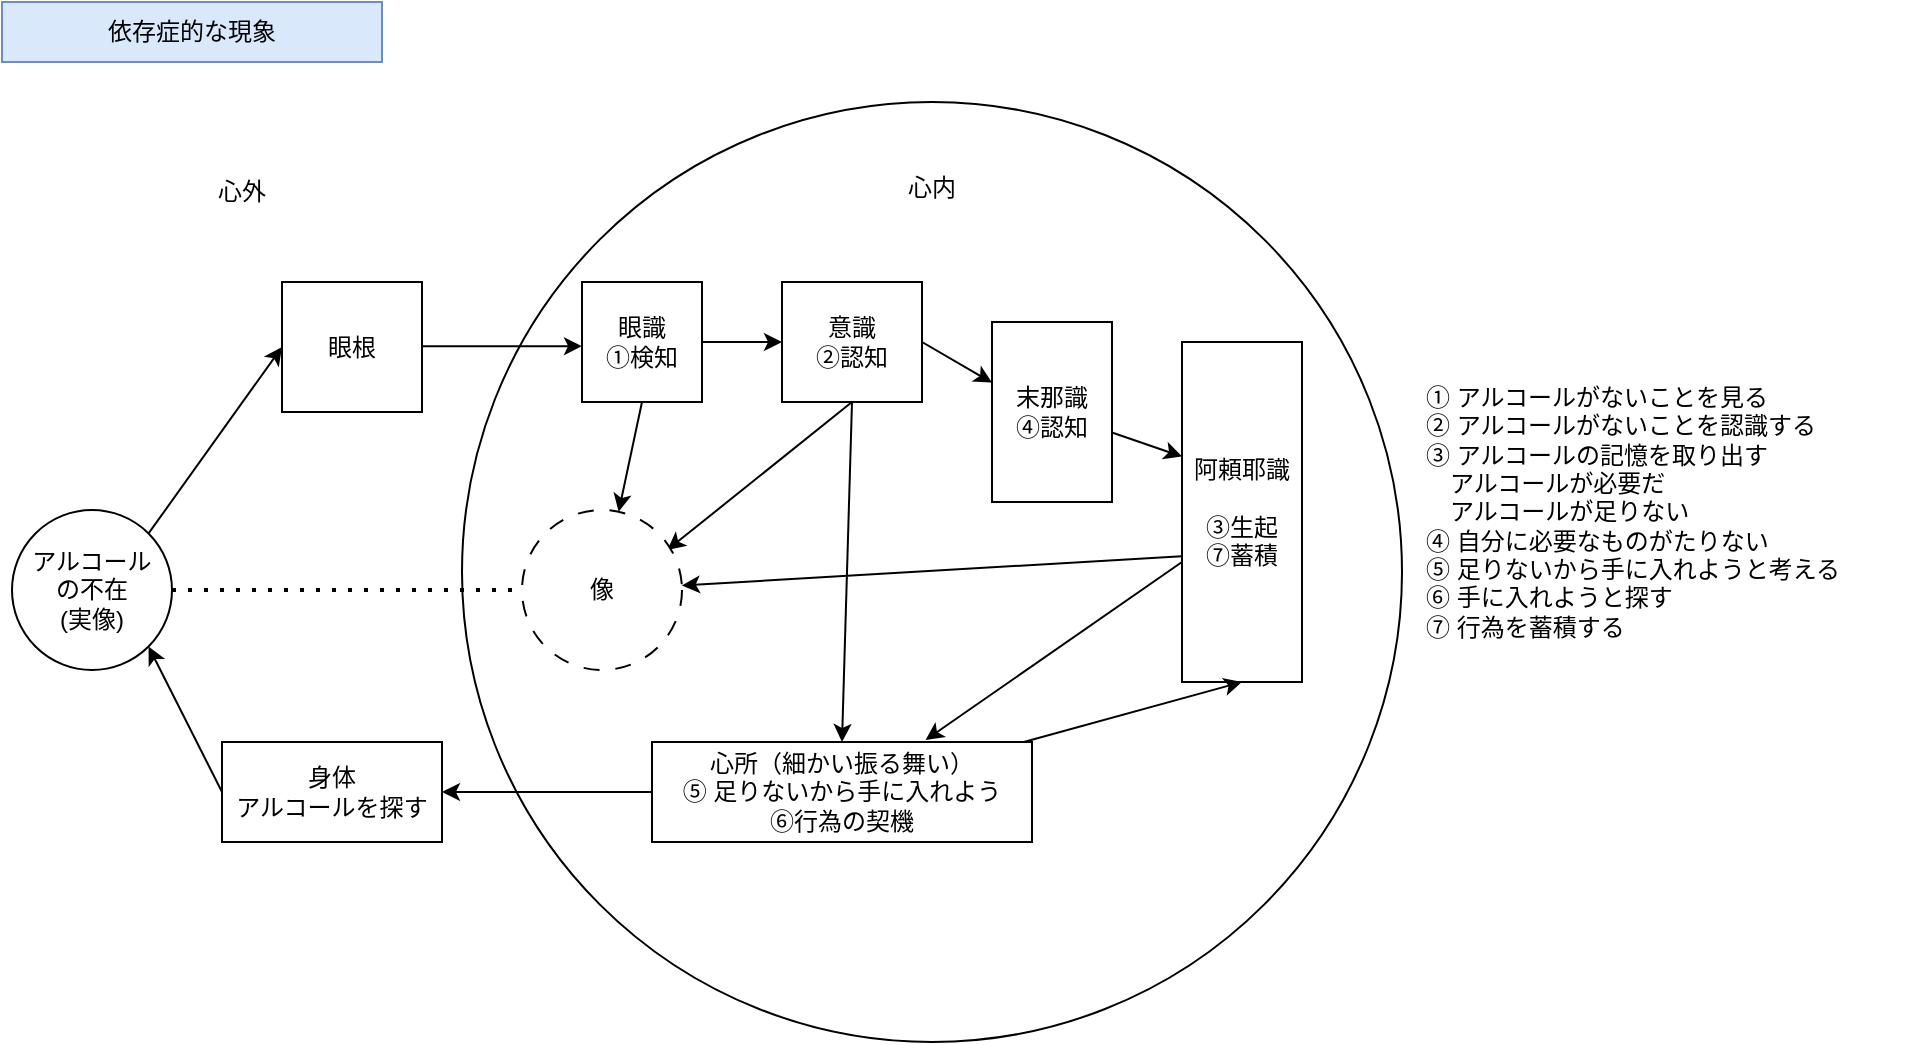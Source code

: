 <mxfile version="26.2.13">
  <diagram name="ページ1" id="Avn_IjXBFJIkiu06WHae">
    <mxGraphModel dx="1434" dy="601" grid="1" gridSize="10" guides="1" tooltips="1" connect="1" arrows="1" fold="1" page="1" pageScale="1" pageWidth="1169" pageHeight="827" math="0" shadow="0">
      <root>
        <mxCell id="0" />
        <mxCell id="1" parent="0" />
        <mxCell id="HBVwzdZ3Glg3BGLDMUVo-1" value="依存症的な現象" style="text;html=1;align=center;verticalAlign=middle;whiteSpace=wrap;rounded=0;fillColor=#dae8fc;strokeColor=#6c8ebf;" parent="1" vertex="1">
          <mxGeometry x="60" y="80" width="190" height="30" as="geometry" />
        </mxCell>
        <mxCell id="HBVwzdZ3Glg3BGLDMUVo-2" value="&lt;div&gt;&lt;br&gt;&lt;/div&gt;&lt;div&gt;&lt;br&gt;&lt;/div&gt;心内" style="ellipse;whiteSpace=wrap;html=1;aspect=fixed;verticalAlign=top;" parent="1" vertex="1">
          <mxGeometry x="290" y="130" width="470" height="470" as="geometry" />
        </mxCell>
        <mxCell id="HBVwzdZ3Glg3BGLDMUVo-3" value="阿頼耶識&lt;div&gt;&lt;br&gt;&lt;div&gt;③生起&lt;/div&gt;&lt;/div&gt;&lt;div&gt;⑦蓄積&lt;/div&gt;" style="rounded=0;whiteSpace=wrap;html=1;" parent="1" vertex="1">
          <mxGeometry x="650" y="250" width="60" height="170" as="geometry" />
        </mxCell>
        <mxCell id="HBVwzdZ3Glg3BGLDMUVo-4" value="心外" style="text;html=1;align=center;verticalAlign=middle;whiteSpace=wrap;rounded=0;" parent="1" vertex="1">
          <mxGeometry x="90" y="160" width="180" height="30" as="geometry" />
        </mxCell>
        <mxCell id="HBVwzdZ3Glg3BGLDMUVo-6" value="眼識&lt;div&gt;①検知&lt;/div&gt;" style="rounded=0;whiteSpace=wrap;html=1;" parent="1" vertex="1">
          <mxGeometry x="350" y="220" width="60" height="60" as="geometry" />
        </mxCell>
        <mxCell id="HBVwzdZ3Glg3BGLDMUVo-9" value="眼根" style="rounded=0;whiteSpace=wrap;html=1;" parent="1" vertex="1">
          <mxGeometry x="200" y="220" width="70" height="65" as="geometry" />
        </mxCell>
        <mxCell id="HBVwzdZ3Glg3BGLDMUVo-10" value="" style="endArrow=classic;html=1;rounded=0;exitX=1;exitY=0;exitDx=0;exitDy=0;entryX=0;entryY=0.5;entryDx=0;entryDy=0;" parent="1" edge="1" target="HBVwzdZ3Glg3BGLDMUVo-9" source="FjNekCfPGFctdnA5wodz-2">
          <mxGeometry width="50" height="50" relative="1" as="geometry">
            <mxPoint x="150" y="264.66" as="sourcePoint" />
            <mxPoint x="210" y="265.12" as="targetPoint" />
          </mxGeometry>
        </mxCell>
        <mxCell id="HBVwzdZ3Glg3BGLDMUVo-11" value="" style="endArrow=classic;html=1;rounded=0;entryX=0;entryY=0.588;entryDx=0;entryDy=0;entryPerimeter=0;" parent="1" edge="1">
          <mxGeometry width="50" height="50" relative="1" as="geometry">
            <mxPoint x="270" y="252.12" as="sourcePoint" />
            <mxPoint x="350" y="252.08" as="targetPoint" />
          </mxGeometry>
        </mxCell>
        <mxCell id="HBVwzdZ3Glg3BGLDMUVo-14" value="" style="endArrow=classic;html=1;rounded=0;entryX=0.001;entryY=0.337;entryDx=0;entryDy=0;entryPerimeter=0;" parent="1" target="HBVwzdZ3Glg3BGLDMUVo-3" edge="1" source="KZ0onKEbjsjyw-7vjsvZ-1">
          <mxGeometry width="50" height="50" relative="1" as="geometry">
            <mxPoint x="510.36" y="267.44" as="sourcePoint" />
            <mxPoint x="550.0" y="260.0" as="targetPoint" />
          </mxGeometry>
        </mxCell>
        <mxCell id="HBVwzdZ3Glg3BGLDMUVo-5" value="意識&lt;div&gt;➁認知&lt;/div&gt;" style="rounded=0;whiteSpace=wrap;html=1;" parent="1" vertex="1">
          <mxGeometry x="450" y="220" width="70" height="60" as="geometry" />
        </mxCell>
        <mxCell id="HBVwzdZ3Glg3BGLDMUVo-15" value="心所（細かい振る舞い）&lt;div&gt;⑤ 足りないから手に入れよう&lt;/div&gt;&lt;div&gt;⑥行為の契機&lt;/div&gt;" style="rounded=0;whiteSpace=wrap;html=1;" parent="1" vertex="1">
          <mxGeometry x="385" y="450" width="190" height="50" as="geometry" />
        </mxCell>
        <mxCell id="HBVwzdZ3Glg3BGLDMUVo-17" value="" style="endArrow=classic;html=1;rounded=0;entryX=0;entryY=0.5;entryDx=0;entryDy=0;exitX=1;exitY=0.5;exitDx=0;exitDy=0;" parent="1" target="HBVwzdZ3Glg3BGLDMUVo-5" edge="1" source="HBVwzdZ3Glg3BGLDMUVo-6">
          <mxGeometry width="50" height="50" relative="1" as="geometry">
            <mxPoint x="410" y="265" as="sourcePoint" />
            <mxPoint x="550" y="294.66" as="targetPoint" />
          </mxGeometry>
        </mxCell>
        <mxCell id="HBVwzdZ3Glg3BGLDMUVo-20" value="① アルコールがないことを見る&lt;div&gt;➁ アルコールがないことを認識する&lt;/div&gt;&lt;div&gt;&lt;span style=&quot;background-color: transparent; color: light-dark(rgb(0, 0, 0), rgb(255, 255, 255));&quot;&gt;③ アルコールの記憶を取り出す&lt;/span&gt;&lt;/div&gt;&lt;div&gt;　アルコールが必要だ&lt;/div&gt;&lt;div&gt;　アルコールが足りない&lt;/div&gt;&lt;div&gt;④&amp;nbsp;&lt;span style=&quot;background-color: transparent; color: light-dark(rgb(0, 0, 0), rgb(255, 255, 255));&quot;&gt;自分に必要なものがたりない&lt;/span&gt;&lt;/div&gt;&lt;div&gt;&lt;div&gt;⑤ 足りないから手に入れようと考える&lt;/div&gt;&lt;/div&gt;&lt;div&gt;&lt;span style=&quot;background-color: transparent; color: light-dark(rgb(0, 0, 0), rgb(255, 255, 255));&quot;&gt;⑥ 手に入れようと探す&lt;/span&gt;&lt;/div&gt;&lt;div&gt;&lt;span style=&quot;background-color: transparent; color: light-dark(rgb(0, 0, 0), rgb(255, 255, 255));&quot;&gt;⑦ 行為を蓄積する&lt;/span&gt;&lt;/div&gt;" style="text;html=1;align=left;verticalAlign=middle;whiteSpace=wrap;rounded=0;" parent="1" vertex="1">
          <mxGeometry x="770" y="230" width="250" height="210" as="geometry" />
        </mxCell>
        <mxCell id="HBVwzdZ3Glg3BGLDMUVo-23" value="" style="endArrow=classic;html=1;rounded=0;entryX=0.908;entryY=0.25;entryDx=0;entryDy=0;exitX=0.5;exitY=1;exitDx=0;exitDy=0;entryPerimeter=0;" parent="1" source="HBVwzdZ3Glg3BGLDMUVo-5" target="FjNekCfPGFctdnA5wodz-1" edge="1">
          <mxGeometry width="50" height="50" relative="1" as="geometry">
            <mxPoint x="420.0" y="349.64" as="sourcePoint" />
            <mxPoint x="485.7" y="334" as="targetPoint" />
          </mxGeometry>
        </mxCell>
        <mxCell id="HBVwzdZ3Glg3BGLDMUVo-27" value="" style="endArrow=classic;html=1;rounded=0;entryX=0.5;entryY=1;entryDx=0;entryDy=0;" parent="1" source="HBVwzdZ3Glg3BGLDMUVo-15" target="HBVwzdZ3Glg3BGLDMUVo-3" edge="1">
          <mxGeometry width="50" height="50" relative="1" as="geometry">
            <mxPoint x="652" y="428" as="sourcePoint" />
            <mxPoint x="630" y="490" as="targetPoint" />
          </mxGeometry>
        </mxCell>
        <mxCell id="KZ0onKEbjsjyw-7vjsvZ-2" value="" style="endArrow=classic;html=1;rounded=0;exitX=-0.002;exitY=0.63;exitDx=0;exitDy=0;exitPerimeter=0;" parent="1" source="HBVwzdZ3Glg3BGLDMUVo-3" target="FjNekCfPGFctdnA5wodz-1" edge="1">
          <mxGeometry width="50" height="50" relative="1" as="geometry">
            <mxPoint x="585" y="317" as="sourcePoint" />
            <mxPoint x="480" y="450" as="targetPoint" />
          </mxGeometry>
        </mxCell>
        <mxCell id="gAH4Rhzi8PDnHNn1gp05-1" value="身体&lt;div&gt;アルコールを探す&lt;/div&gt;" style="rounded=0;whiteSpace=wrap;html=1;" parent="1" vertex="1">
          <mxGeometry x="170" y="450" width="110" height="50" as="geometry" />
        </mxCell>
        <mxCell id="gAH4Rhzi8PDnHNn1gp05-2" value="" style="endArrow=classic;html=1;rounded=0;entryX=1;entryY=0.5;entryDx=0;entryDy=0;exitX=0;exitY=0.5;exitDx=0;exitDy=0;" parent="1" source="HBVwzdZ3Glg3BGLDMUVo-15" target="gAH4Rhzi8PDnHNn1gp05-1" edge="1">
          <mxGeometry width="50" height="50" relative="1" as="geometry">
            <mxPoint x="310" y="550" as="sourcePoint" />
            <mxPoint x="360" y="500" as="targetPoint" />
          </mxGeometry>
        </mxCell>
        <mxCell id="FjNekCfPGFctdnA5wodz-1" value="像" style="ellipse;whiteSpace=wrap;html=1;aspect=fixed;dashed=1;dashPattern=8 8;" vertex="1" parent="1">
          <mxGeometry x="320" y="334" width="80" height="80" as="geometry" />
        </mxCell>
        <mxCell id="FjNekCfPGFctdnA5wodz-2" value="アルコール&lt;div&gt;の不在&lt;/div&gt;&lt;div&gt;(実像)&lt;/div&gt;" style="ellipse;whiteSpace=wrap;html=1;aspect=fixed;" vertex="1" parent="1">
          <mxGeometry x="65" y="334" width="80" height="80" as="geometry" />
        </mxCell>
        <mxCell id="FjNekCfPGFctdnA5wodz-4" value="" style="endArrow=classic;html=1;rounded=0;exitX=0.5;exitY=1;exitDx=0;exitDy=0;" edge="1" parent="1" source="HBVwzdZ3Glg3BGLDMUVo-6" target="FjNekCfPGFctdnA5wodz-1">
          <mxGeometry width="50" height="50" relative="1" as="geometry">
            <mxPoint x="390" y="300" as="sourcePoint" />
            <mxPoint x="490" y="370" as="targetPoint" />
          </mxGeometry>
        </mxCell>
        <mxCell id="FjNekCfPGFctdnA5wodz-5" value="" style="endArrow=classic;html=1;rounded=0;entryX=0.001;entryY=0.337;entryDx=0;entryDy=0;exitX=1;exitY=0.5;exitDx=0;exitDy=0;entryPerimeter=0;" edge="1" parent="1" source="HBVwzdZ3Glg3BGLDMUVo-5" target="KZ0onKEbjsjyw-7vjsvZ-1">
          <mxGeometry width="50" height="50" relative="1" as="geometry">
            <mxPoint x="510.36" y="267.44" as="sourcePoint" />
            <mxPoint x="650" y="307" as="targetPoint" />
          </mxGeometry>
        </mxCell>
        <mxCell id="KZ0onKEbjsjyw-7vjsvZ-1" value="末那識&lt;div&gt;④認知&lt;/div&gt;" style="rounded=0;whiteSpace=wrap;html=1;" parent="1" vertex="1">
          <mxGeometry x="555" y="240" width="60" height="90" as="geometry" />
        </mxCell>
        <mxCell id="FjNekCfPGFctdnA5wodz-6" value="" style="endArrow=classic;html=1;rounded=0;exitX=0.5;exitY=1;exitDx=0;exitDy=0;entryX=0.5;entryY=0;entryDx=0;entryDy=0;" edge="1" parent="1" source="HBVwzdZ3Glg3BGLDMUVo-5" target="HBVwzdZ3Glg3BGLDMUVo-15">
          <mxGeometry width="50" height="50" relative="1" as="geometry">
            <mxPoint x="660" y="367" as="sourcePoint" />
            <mxPoint x="410" y="382" as="targetPoint" />
          </mxGeometry>
        </mxCell>
        <mxCell id="FjNekCfPGFctdnA5wodz-7" value="" style="endArrow=none;dashed=1;html=1;dashPattern=1 3;strokeWidth=2;rounded=0;entryX=0;entryY=0.5;entryDx=0;entryDy=0;exitX=1;exitY=0.5;exitDx=0;exitDy=0;" edge="1" parent="1" source="FjNekCfPGFctdnA5wodz-2" target="FjNekCfPGFctdnA5wodz-1">
          <mxGeometry width="50" height="50" relative="1" as="geometry">
            <mxPoint x="200" y="384" as="sourcePoint" />
            <mxPoint x="250" y="334" as="targetPoint" />
          </mxGeometry>
        </mxCell>
        <mxCell id="FjNekCfPGFctdnA5wodz-8" value="" style="endArrow=classic;html=1;rounded=0;exitX=0;exitY=0.5;exitDx=0;exitDy=0;entryX=1;entryY=1;entryDx=0;entryDy=0;" edge="1" parent="1" source="gAH4Rhzi8PDnHNn1gp05-1" target="FjNekCfPGFctdnA5wodz-2">
          <mxGeometry width="50" height="50" relative="1" as="geometry">
            <mxPoint x="176.5" y="400" as="sourcePoint" />
            <mxPoint x="253.5" y="319.12" as="targetPoint" />
          </mxGeometry>
        </mxCell>
        <mxCell id="FjNekCfPGFctdnA5wodz-9" value="" style="endArrow=classic;html=1;rounded=0;exitX=0;exitY=0.647;exitDx=0;exitDy=0;entryX=0.72;entryY=-0.02;entryDx=0;entryDy=0;exitPerimeter=0;entryPerimeter=0;" edge="1" parent="1" source="HBVwzdZ3Glg3BGLDMUVo-3" target="HBVwzdZ3Glg3BGLDMUVo-15">
          <mxGeometry width="50" height="50" relative="1" as="geometry">
            <mxPoint x="495" y="290" as="sourcePoint" />
            <mxPoint x="490" y="460" as="targetPoint" />
          </mxGeometry>
        </mxCell>
      </root>
    </mxGraphModel>
  </diagram>
</mxfile>
